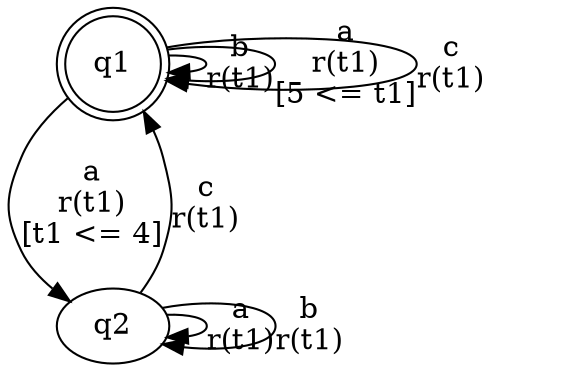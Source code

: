 digraph L {
	qq1[label=q1 shape=doublecircle]
	qq2[label=q2]
	qq1 -> qq2[label="a\nr(t1)\n[t1 <= 4]"]
	qq2 -> qq2[label="a\nr(t1)\n"]
	qq2 -> qq2[label="b\nr(t1)\n"]
	qq2 -> qq1[label="c\nr(t1)\n"]
	qq1 -> qq1[label="b\nr(t1)\n"]
	qq1 -> qq1[label="a\nr(t1)\n[5 <= t1]"]
	qq1 -> qq1[label="c\nr(t1)\n"]
}
